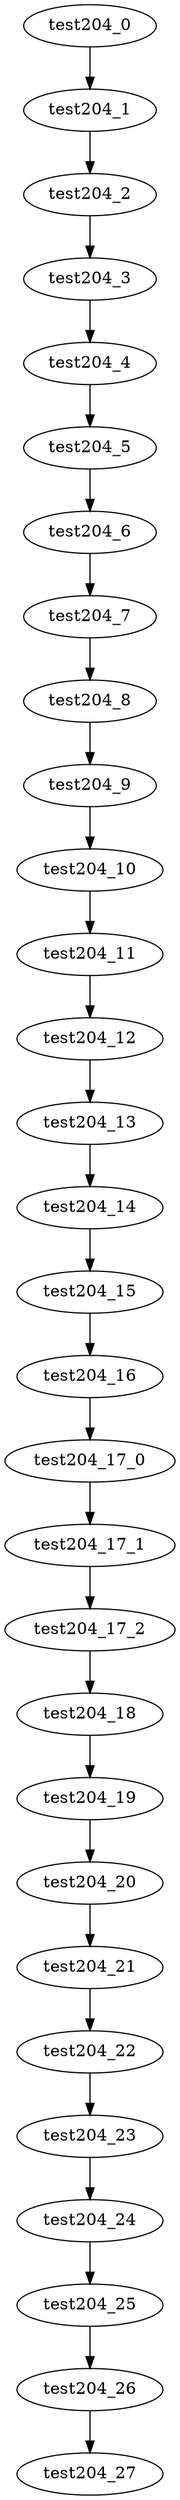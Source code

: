 digraph G {
test204_0->test204_1;
test204_1->test204_2;
test204_2->test204_3;
test204_3->test204_4;
test204_4->test204_5;
test204_5->test204_6;
test204_6->test204_7;
test204_7->test204_8;
test204_8->test204_9;
test204_9->test204_10;
test204_10->test204_11;
test204_11->test204_12;
test204_12->test204_13;
test204_13->test204_14;
test204_14->test204_15;
test204_15->test204_16;
test204_16->test204_17_0;
test204_17_0->test204_17_1;
test204_17_1->test204_17_2;
test204_17_2->test204_18;
test204_18->test204_19;
test204_19->test204_20;
test204_20->test204_21;
test204_21->test204_22;
test204_22->test204_23;
test204_23->test204_24;
test204_24->test204_25;
test204_25->test204_26;
test204_26->test204_27;

}
